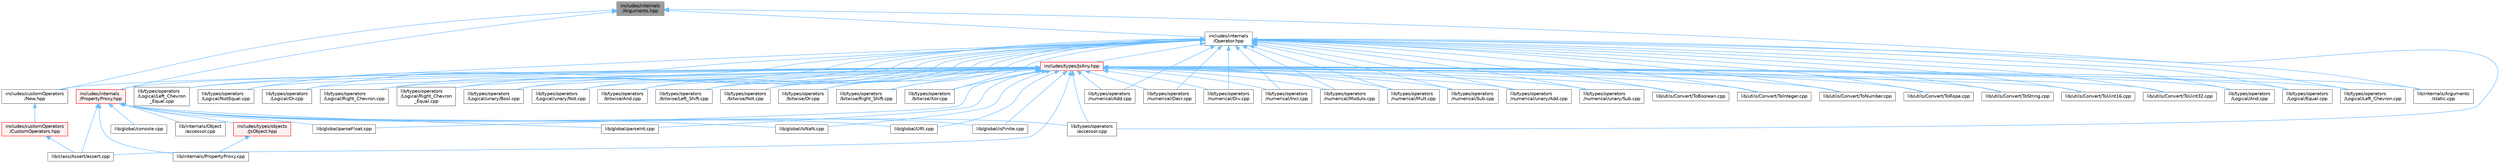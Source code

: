 digraph "includes/internals/Arguments.hpp"
{
 // LATEX_PDF_SIZE
  bgcolor="transparent";
  edge [fontname=Helvetica,fontsize=10,labelfontname=Helvetica,labelfontsize=10];
  node [fontname=Helvetica,fontsize=10,shape=box,height=0.2,width=0.4];
  Node1 [id="Node000001",label="includes/internals\l/Arguments.hpp",height=0.2,width=0.4,color="gray40", fillcolor="grey60", style="filled", fontcolor="black",tooltip=" "];
  Node1 -> Node2 [id="edge1_Node000001_Node000002",dir="back",color="steelblue1",style="solid",tooltip=" "];
  Node2 [id="Node000002",label="includes/customOperators\l/New.hpp",height=0.2,width=0.4,color="grey40", fillcolor="white", style="filled",URL="$New_8hpp.html",tooltip=" "];
  Node2 -> Node3 [id="edge2_Node000002_Node000003",dir="back",color="steelblue1",style="solid",tooltip=" "];
  Node3 [id="Node000003",label="includes/customOperators\l/CustomOperators.hpp",height=0.2,width=0.4,color="red", fillcolor="#FFF0F0", style="filled",URL="$CustomOperators_8hpp.html",tooltip=" "];
  Node3 -> Node4 [id="edge3_Node000003_Node000004",dir="back",color="steelblue1",style="solid",tooltip=" "];
  Node4 [id="Node000004",label="lib/class/Assert/assert.cpp",height=0.2,width=0.4,color="grey40", fillcolor="white", style="filled",URL="$assert_8cpp.html",tooltip=" "];
  Node1 -> Node6 [id="edge4_Node000001_Node000006",dir="back",color="steelblue1",style="solid",tooltip=" "];
  Node6 [id="Node000006",label="includes/internals\l/Operator.hpp",height=0.2,width=0.4,color="grey40", fillcolor="white", style="filled",URL="$Operator_8hpp.html",tooltip=" "];
  Node6 -> Node7 [id="edge5_Node000006_Node000007",dir="back",color="steelblue1",style="solid",tooltip=" "];
  Node7 [id="Node000007",label="includes/types/JsAny.hpp",height=0.2,width=0.4,color="red", fillcolor="#FFF0F0", style="filled",URL="$JsAny_8hpp.html",tooltip=" "];
  Node7 -> Node2 [id="edge6_Node000007_Node000002",dir="back",color="steelblue1",style="solid",tooltip=" "];
  Node7 -> Node152 [id="edge7_Node000007_Node000152",dir="back",color="steelblue1",style="solid",tooltip=" "];
  Node152 [id="Node000152",label="includes/internals\l/PropertyProxy.hpp",height=0.2,width=0.4,color="red", fillcolor="#FFF0F0", style="filled",URL="$PropertyProxy_8hpp.html",tooltip=" "];
  Node152 -> Node20 [id="edge8_Node000152_Node000020",dir="back",color="steelblue1",style="solid",tooltip=" "];
  Node20 [id="Node000020",label="includes/types/objects\l/JsObject.hpp",height=0.2,width=0.4,color="red", fillcolor="#FFF0F0", style="filled",URL="$JsObject_8hpp.html",tooltip=" "];
  Node20 -> Node72 [id="edge9_Node000020_Node000072",dir="back",color="steelblue1",style="solid",tooltip=" "];
  Node72 [id="Node000072",label="lib/internals/PropertyProxy.cpp",height=0.2,width=0.4,color="grey40", fillcolor="white", style="filled",URL="$PropertyProxy_8cpp.html",tooltip=" "];
  Node152 -> Node4 [id="edge10_Node000152_Node000004",dir="back",color="steelblue1",style="solid",tooltip=" "];
  Node152 -> Node94 [id="edge11_Node000152_Node000094",dir="back",color="steelblue1",style="solid",tooltip=" "];
  Node94 [id="Node000094",label="lib/global/IsNaN.cpp",height=0.2,width=0.4,color="grey40", fillcolor="white", style="filled",URL="$IsNaN_8cpp.html",tooltip=" "];
  Node152 -> Node95 [id="edge12_Node000152_Node000095",dir="back",color="steelblue1",style="solid",tooltip=" "];
  Node95 [id="Node000095",label="lib/global/URI.cpp",height=0.2,width=0.4,color="grey40", fillcolor="white", style="filled",URL="$URI_8cpp.html",tooltip=" "];
  Node152 -> Node18 [id="edge13_Node000152_Node000018",dir="back",color="steelblue1",style="solid",tooltip=" "];
  Node18 [id="Node000018",label="lib/global/console.cpp",height=0.2,width=0.4,color="grey40", fillcolor="white", style="filled",URL="$console_8cpp.html",tooltip=" "];
  Node152 -> Node96 [id="edge14_Node000152_Node000096",dir="back",color="steelblue1",style="solid",tooltip=" "];
  Node96 [id="Node000096",label="lib/global/isFinite.cpp",height=0.2,width=0.4,color="grey40", fillcolor="white", style="filled",URL="$isFinite_8cpp.html",tooltip=" "];
  Node152 -> Node153 [id="edge15_Node000152_Node000153",dir="back",color="steelblue1",style="solid",tooltip=" "];
  Node153 [id="Node000153",label="lib/global/parseFloat.cpp",height=0.2,width=0.4,color="grey40", fillcolor="white", style="filled",URL="$parseFloat_8cpp.html",tooltip=" "];
  Node152 -> Node97 [id="edge16_Node000152_Node000097",dir="back",color="steelblue1",style="solid",tooltip=" "];
  Node97 [id="Node000097",label="lib/global/parseInt.cpp",height=0.2,width=0.4,color="grey40", fillcolor="white", style="filled",URL="$parseInt_8cpp.html",tooltip=" "];
  Node152 -> Node149 [id="edge17_Node000152_Node000149",dir="back",color="steelblue1",style="solid",tooltip=" "];
  Node149 [id="Node000149",label="lib/internals/Object\l/accessor.cpp",height=0.2,width=0.4,color="grey40", fillcolor="white", style="filled",URL="$internals_2Object_2accessor_8cpp.html",tooltip=" "];
  Node152 -> Node72 [id="edge18_Node000152_Node000072",dir="back",color="steelblue1",style="solid",tooltip=" "];
  Node152 -> Node68 [id="edge19_Node000152_Node000068",dir="back",color="steelblue1",style="solid",tooltip=" "];
  Node68 [id="Node000068",label="lib/types/operators\l/accessor.cpp",height=0.2,width=0.4,color="grey40", fillcolor="white", style="filled",URL="$types_2operators_2accessor_8cpp.html",tooltip=" "];
  Node7 -> Node4 [id="edge20_Node000007_Node000004",dir="back",color="steelblue1",style="solid",tooltip=" "];
  Node7 -> Node94 [id="edge21_Node000007_Node000094",dir="back",color="steelblue1",style="solid",tooltip=" "];
  Node7 -> Node95 [id="edge22_Node000007_Node000095",dir="back",color="steelblue1",style="solid",tooltip=" "];
  Node7 -> Node96 [id="edge23_Node000007_Node000096",dir="back",color="steelblue1",style="solid",tooltip=" "];
  Node7 -> Node153 [id="edge24_Node000007_Node000153",dir="back",color="steelblue1",style="solid",tooltip=" "];
  Node7 -> Node97 [id="edge25_Node000007_Node000097",dir="back",color="steelblue1",style="solid",tooltip=" "];
  Node7 -> Node27 [id="edge26_Node000007_Node000027",dir="back",color="steelblue1",style="solid",tooltip=" "];
  Node27 [id="Node000027",label="lib/internals/Arguments\l/static.cpp",height=0.2,width=0.4,color="grey40", fillcolor="white", style="filled",URL="$internals_2Arguments_2static_8cpp.html",tooltip=" "];
  Node7 -> Node104 [id="edge27_Node000007_Node000104",dir="back",color="steelblue1",style="solid",tooltip=" "];
  Node104 [id="Node000104",label="lib/types/operators\l/Logical/And.cpp",height=0.2,width=0.4,color="grey40", fillcolor="white", style="filled",URL="$Logical_2And_8cpp.html",tooltip=" "];
  Node7 -> Node105 [id="edge28_Node000007_Node000105",dir="back",color="steelblue1",style="solid",tooltip=" "];
  Node105 [id="Node000105",label="lib/types/operators\l/Logical/Equal.cpp",height=0.2,width=0.4,color="grey40", fillcolor="white", style="filled",URL="$Equal_8cpp.html",tooltip=" "];
  Node7 -> Node106 [id="edge29_Node000007_Node000106",dir="back",color="steelblue1",style="solid",tooltip=" "];
  Node106 [id="Node000106",label="lib/types/operators\l/Logical/Left_Chevron.cpp",height=0.2,width=0.4,color="grey40", fillcolor="white", style="filled",URL="$Left__Chevron_8cpp.html",tooltip=" "];
  Node7 -> Node107 [id="edge30_Node000007_Node000107",dir="back",color="steelblue1",style="solid",tooltip=" "];
  Node107 [id="Node000107",label="lib/types/operators\l/Logical/Left_Chevron\l_Equal.cpp",height=0.2,width=0.4,color="grey40", fillcolor="white", style="filled",URL="$Left__Chevron__Equal_8cpp.html",tooltip=" "];
  Node7 -> Node154 [id="edge31_Node000007_Node000154",dir="back",color="steelblue1",style="solid",tooltip=" "];
  Node154 [id="Node000154",label="lib/types/operators\l/Logical/NotEqual.cpp",height=0.2,width=0.4,color="grey40", fillcolor="white", style="filled",URL="$NotEqual_8cpp.html",tooltip=" "];
  Node7 -> Node108 [id="edge32_Node000007_Node000108",dir="back",color="steelblue1",style="solid",tooltip=" "];
  Node108 [id="Node000108",label="lib/types/operators\l/Logical/Or.cpp",height=0.2,width=0.4,color="grey40", fillcolor="white", style="filled",URL="$Logical_2Or_8cpp.html",tooltip=" "];
  Node7 -> Node109 [id="edge33_Node000007_Node000109",dir="back",color="steelblue1",style="solid",tooltip=" "];
  Node109 [id="Node000109",label="lib/types/operators\l/Logical/Right_Chevron.cpp",height=0.2,width=0.4,color="grey40", fillcolor="white", style="filled",URL="$Right__Chevron_8cpp.html",tooltip=" "];
  Node7 -> Node155 [id="edge34_Node000007_Node000155",dir="back",color="steelblue1",style="solid",tooltip=" "];
  Node155 [id="Node000155",label="lib/types/operators\l/Logical/Right_Chevron\l_Equal.cpp",height=0.2,width=0.4,color="grey40", fillcolor="white", style="filled",URL="$Right__Chevron__Equal_8cpp.html",tooltip=" "];
  Node7 -> Node110 [id="edge35_Node000007_Node000110",dir="back",color="steelblue1",style="solid",tooltip=" "];
  Node110 [id="Node000110",label="lib/types/operators\l/Logical/unary/Bool.cpp",height=0.2,width=0.4,color="grey40", fillcolor="white", style="filled",URL="$Bool_8cpp.html",tooltip=" "];
  Node7 -> Node111 [id="edge36_Node000007_Node000111",dir="back",color="steelblue1",style="solid",tooltip=" "];
  Node111 [id="Node000111",label="lib/types/operators\l/Logical/unary/Not.cpp",height=0.2,width=0.4,color="grey40", fillcolor="white", style="filled",URL="$Logical_2unary_2Not_8cpp.html",tooltip=" "];
  Node7 -> Node68 [id="edge37_Node000007_Node000068",dir="back",color="steelblue1",style="solid",tooltip=" "];
  Node7 -> Node112 [id="edge38_Node000007_Node000112",dir="back",color="steelblue1",style="solid",tooltip=" "];
  Node112 [id="Node000112",label="lib/types/operators\l/bitwise/And.cpp",height=0.2,width=0.4,color="grey40", fillcolor="white", style="filled",URL="$bitwise_2And_8cpp.html",tooltip=" "];
  Node7 -> Node113 [id="edge39_Node000007_Node000113",dir="back",color="steelblue1",style="solid",tooltip=" "];
  Node113 [id="Node000113",label="lib/types/operators\l/bitwise/Left_Shift.cpp",height=0.2,width=0.4,color="grey40", fillcolor="white", style="filled",URL="$Left__Shift_8cpp.html",tooltip=" "];
  Node7 -> Node114 [id="edge40_Node000007_Node000114",dir="back",color="steelblue1",style="solid",tooltip=" "];
  Node114 [id="Node000114",label="lib/types/operators\l/bitwise/Not.cpp",height=0.2,width=0.4,color="grey40", fillcolor="white", style="filled",URL="$bitwise_2Not_8cpp.html",tooltip=" "];
  Node7 -> Node115 [id="edge41_Node000007_Node000115",dir="back",color="steelblue1",style="solid",tooltip=" "];
  Node115 [id="Node000115",label="lib/types/operators\l/bitwise/Or.cpp",height=0.2,width=0.4,color="grey40", fillcolor="white", style="filled",URL="$bitwise_2Or_8cpp.html",tooltip=" "];
  Node7 -> Node116 [id="edge42_Node000007_Node000116",dir="back",color="steelblue1",style="solid",tooltip=" "];
  Node116 [id="Node000116",label="lib/types/operators\l/bitwise/Right_Shift.cpp",height=0.2,width=0.4,color="grey40", fillcolor="white", style="filled",URL="$Right__Shift_8cpp.html",tooltip=" "];
  Node7 -> Node117 [id="edge43_Node000007_Node000117",dir="back",color="steelblue1",style="solid",tooltip=" "];
  Node117 [id="Node000117",label="lib/types/operators\l/bitwise/Xor.cpp",height=0.2,width=0.4,color="grey40", fillcolor="white", style="filled",URL="$Xor_8cpp.html",tooltip=" "];
  Node7 -> Node118 [id="edge44_Node000007_Node000118",dir="back",color="steelblue1",style="solid",tooltip=" "];
  Node118 [id="Node000118",label="lib/types/operators\l/numerical/Add.cpp",height=0.2,width=0.4,color="grey40", fillcolor="white", style="filled",URL="$Add_8cpp.html",tooltip=" "];
  Node7 -> Node119 [id="edge45_Node000007_Node000119",dir="back",color="steelblue1",style="solid",tooltip=" "];
  Node119 [id="Node000119",label="lib/types/operators\l/numerical/Decr.cpp",height=0.2,width=0.4,color="grey40", fillcolor="white", style="filled",URL="$Decr_8cpp.html",tooltip=" "];
  Node7 -> Node120 [id="edge46_Node000007_Node000120",dir="back",color="steelblue1",style="solid",tooltip=" "];
  Node120 [id="Node000120",label="lib/types/operators\l/numerical/Div.cpp",height=0.2,width=0.4,color="grey40", fillcolor="white", style="filled",URL="$Div_8cpp.html",tooltip=" "];
  Node7 -> Node121 [id="edge47_Node000007_Node000121",dir="back",color="steelblue1",style="solid",tooltip=" "];
  Node121 [id="Node000121",label="lib/types/operators\l/numerical/Incr.cpp",height=0.2,width=0.4,color="grey40", fillcolor="white", style="filled",URL="$Incr_8cpp.html",tooltip=" "];
  Node7 -> Node122 [id="edge48_Node000007_Node000122",dir="back",color="steelblue1",style="solid",tooltip=" "];
  Node122 [id="Node000122",label="lib/types/operators\l/numerical/Modulo.cpp",height=0.2,width=0.4,color="grey40", fillcolor="white", style="filled",URL="$Modulo_8cpp.html",tooltip=" "];
  Node7 -> Node123 [id="edge49_Node000007_Node000123",dir="back",color="steelblue1",style="solid",tooltip=" "];
  Node123 [id="Node000123",label="lib/types/operators\l/numerical/Mult.cpp",height=0.2,width=0.4,color="grey40", fillcolor="white", style="filled",URL="$Mult_8cpp.html",tooltip=" "];
  Node7 -> Node124 [id="edge50_Node000007_Node000124",dir="back",color="steelblue1",style="solid",tooltip=" "];
  Node124 [id="Node000124",label="lib/types/operators\l/numerical/Sub.cpp",height=0.2,width=0.4,color="grey40", fillcolor="white", style="filled",URL="$Sub_8cpp.html",tooltip=" "];
  Node7 -> Node125 [id="edge51_Node000007_Node000125",dir="back",color="steelblue1",style="solid",tooltip=" "];
  Node125 [id="Node000125",label="lib/types/operators\l/numerical/unary/Add.cpp",height=0.2,width=0.4,color="grey40", fillcolor="white", style="filled",URL="$unary_2Add_8cpp.html",tooltip=" "];
  Node7 -> Node126 [id="edge52_Node000007_Node000126",dir="back",color="steelblue1",style="solid",tooltip=" "];
  Node126 [id="Node000126",label="lib/types/operators\l/numerical/unary/Sub.cpp",height=0.2,width=0.4,color="grey40", fillcolor="white", style="filled",URL="$unary_2Sub_8cpp.html",tooltip=" "];
  Node7 -> Node147 [id="edge53_Node000007_Node000147",dir="back",color="steelblue1",style="solid",tooltip=" "];
  Node147 [id="Node000147",label="lib/utils/Convert/ToBoolean.cpp",height=0.2,width=0.4,color="grey40", fillcolor="white", style="filled",URL="$ToBoolean_8cpp.html",tooltip=" "];
  Node7 -> Node129 [id="edge54_Node000007_Node000129",dir="back",color="steelblue1",style="solid",tooltip=" "];
  Node129 [id="Node000129",label="lib/utils/Convert/ToInteger.cpp",height=0.2,width=0.4,color="grey40", fillcolor="white", style="filled",URL="$ToInteger_8cpp.html",tooltip=" "];
  Node7 -> Node82 [id="edge55_Node000007_Node000082",dir="back",color="steelblue1",style="solid",tooltip=" "];
  Node82 [id="Node000082",label="lib/utils/Convert/ToNumber.cpp",height=0.2,width=0.4,color="grey40", fillcolor="white", style="filled",URL="$ToNumber_8cpp.html",tooltip=" "];
  Node7 -> Node130 [id="edge56_Node000007_Node000130",dir="back",color="steelblue1",style="solid",tooltip=" "];
  Node130 [id="Node000130",label="lib/utils/Convert/ToRope.cpp",height=0.2,width=0.4,color="grey40", fillcolor="white", style="filled",URL="$ToRope_8cpp.html",tooltip=" "];
  Node7 -> Node131 [id="edge57_Node000007_Node000131",dir="back",color="steelblue1",style="solid",tooltip=" "];
  Node131 [id="Node000131",label="lib/utils/Convert/ToString.cpp",height=0.2,width=0.4,color="grey40", fillcolor="white", style="filled",URL="$ToString_8cpp.html",tooltip=" "];
  Node7 -> Node132 [id="edge58_Node000007_Node000132",dir="back",color="steelblue1",style="solid",tooltip=" "];
  Node132 [id="Node000132",label="lib/utils/Convert/ToUint16.cpp",height=0.2,width=0.4,color="grey40", fillcolor="white", style="filled",URL="$ToUint16_8cpp.html",tooltip=" "];
  Node7 -> Node133 [id="edge59_Node000007_Node000133",dir="back",color="steelblue1",style="solid",tooltip=" "];
  Node133 [id="Node000133",label="lib/utils/Convert/ToUint32.cpp",height=0.2,width=0.4,color="grey40", fillcolor="white", style="filled",URL="$ToUint32_8cpp.html",tooltip=" "];
  Node6 -> Node104 [id="edge60_Node000006_Node000104",dir="back",color="steelblue1",style="solid",tooltip=" "];
  Node6 -> Node105 [id="edge61_Node000006_Node000105",dir="back",color="steelblue1",style="solid",tooltip=" "];
  Node6 -> Node106 [id="edge62_Node000006_Node000106",dir="back",color="steelblue1",style="solid",tooltip=" "];
  Node6 -> Node107 [id="edge63_Node000006_Node000107",dir="back",color="steelblue1",style="solid",tooltip=" "];
  Node6 -> Node154 [id="edge64_Node000006_Node000154",dir="back",color="steelblue1",style="solid",tooltip=" "];
  Node6 -> Node108 [id="edge65_Node000006_Node000108",dir="back",color="steelblue1",style="solid",tooltip=" "];
  Node6 -> Node109 [id="edge66_Node000006_Node000109",dir="back",color="steelblue1",style="solid",tooltip=" "];
  Node6 -> Node155 [id="edge67_Node000006_Node000155",dir="back",color="steelblue1",style="solid",tooltip=" "];
  Node6 -> Node110 [id="edge68_Node000006_Node000110",dir="back",color="steelblue1",style="solid",tooltip=" "];
  Node6 -> Node111 [id="edge69_Node000006_Node000111",dir="back",color="steelblue1",style="solid",tooltip=" "];
  Node6 -> Node68 [id="edge70_Node000006_Node000068",dir="back",color="steelblue1",style="solid",tooltip=" "];
  Node6 -> Node112 [id="edge71_Node000006_Node000112",dir="back",color="steelblue1",style="solid",tooltip=" "];
  Node6 -> Node113 [id="edge72_Node000006_Node000113",dir="back",color="steelblue1",style="solid",tooltip=" "];
  Node6 -> Node114 [id="edge73_Node000006_Node000114",dir="back",color="steelblue1",style="solid",tooltip=" "];
  Node6 -> Node115 [id="edge74_Node000006_Node000115",dir="back",color="steelblue1",style="solid",tooltip=" "];
  Node6 -> Node116 [id="edge75_Node000006_Node000116",dir="back",color="steelblue1",style="solid",tooltip=" "];
  Node6 -> Node117 [id="edge76_Node000006_Node000117",dir="back",color="steelblue1",style="solid",tooltip=" "];
  Node6 -> Node118 [id="edge77_Node000006_Node000118",dir="back",color="steelblue1",style="solid",tooltip=" "];
  Node6 -> Node119 [id="edge78_Node000006_Node000119",dir="back",color="steelblue1",style="solid",tooltip=" "];
  Node6 -> Node120 [id="edge79_Node000006_Node000120",dir="back",color="steelblue1",style="solid",tooltip=" "];
  Node6 -> Node121 [id="edge80_Node000006_Node000121",dir="back",color="steelblue1",style="solid",tooltip=" "];
  Node6 -> Node122 [id="edge81_Node000006_Node000122",dir="back",color="steelblue1",style="solid",tooltip=" "];
  Node6 -> Node123 [id="edge82_Node000006_Node000123",dir="back",color="steelblue1",style="solid",tooltip=" "];
  Node6 -> Node124 [id="edge83_Node000006_Node000124",dir="back",color="steelblue1",style="solid",tooltip=" "];
  Node6 -> Node125 [id="edge84_Node000006_Node000125",dir="back",color="steelblue1",style="solid",tooltip=" "];
  Node6 -> Node126 [id="edge85_Node000006_Node000126",dir="back",color="steelblue1",style="solid",tooltip=" "];
  Node6 -> Node147 [id="edge86_Node000006_Node000147",dir="back",color="steelblue1",style="solid",tooltip=" "];
  Node6 -> Node129 [id="edge87_Node000006_Node000129",dir="back",color="steelblue1",style="solid",tooltip=" "];
  Node6 -> Node82 [id="edge88_Node000006_Node000082",dir="back",color="steelblue1",style="solid",tooltip=" "];
  Node6 -> Node130 [id="edge89_Node000006_Node000130",dir="back",color="steelblue1",style="solid",tooltip=" "];
  Node6 -> Node131 [id="edge90_Node000006_Node000131",dir="back",color="steelblue1",style="solid",tooltip=" "];
  Node6 -> Node132 [id="edge91_Node000006_Node000132",dir="back",color="steelblue1",style="solid",tooltip=" "];
  Node6 -> Node133 [id="edge92_Node000006_Node000133",dir="back",color="steelblue1",style="solid",tooltip=" "];
  Node1 -> Node152 [id="edge93_Node000001_Node000152",dir="back",color="steelblue1",style="solid",tooltip=" "];
  Node1 -> Node27 [id="edge94_Node000001_Node000027",dir="back",color="steelblue1",style="solid",tooltip=" "];
}
